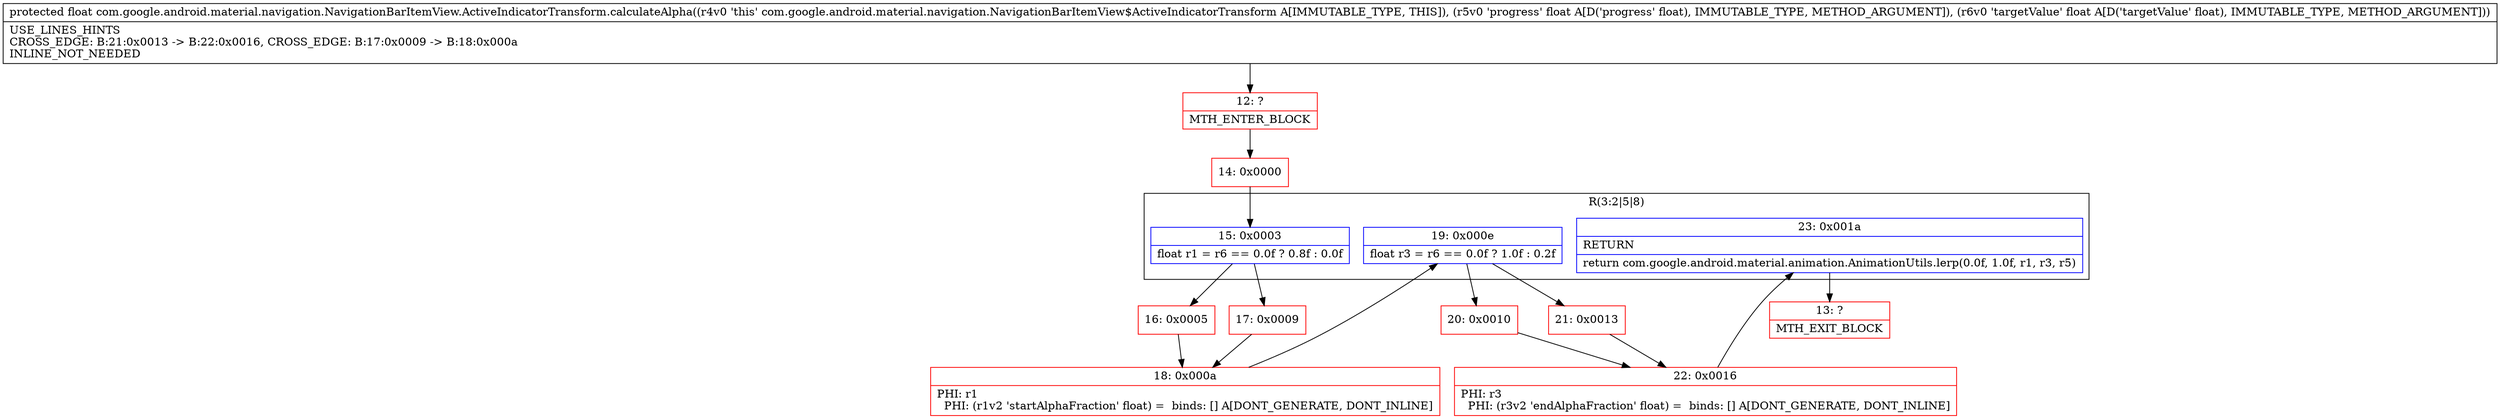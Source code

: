 digraph "CFG forcom.google.android.material.navigation.NavigationBarItemView.ActiveIndicatorTransform.calculateAlpha(FF)F" {
subgraph cluster_Region_749672999 {
label = "R(3:2|5|8)";
node [shape=record,color=blue];
Node_15 [shape=record,label="{15\:\ 0x0003|float r1 = r6 == 0.0f ? 0.8f : 0.0f\l}"];
Node_19 [shape=record,label="{19\:\ 0x000e|float r3 = r6 == 0.0f ? 1.0f : 0.2f\l}"];
Node_23 [shape=record,label="{23\:\ 0x001a|RETURN\l|return com.google.android.material.animation.AnimationUtils.lerp(0.0f, 1.0f, r1, r3, r5)\l}"];
}
Node_12 [shape=record,color=red,label="{12\:\ ?|MTH_ENTER_BLOCK\l}"];
Node_14 [shape=record,color=red,label="{14\:\ 0x0000}"];
Node_16 [shape=record,color=red,label="{16\:\ 0x0005}"];
Node_18 [shape=record,color=red,label="{18\:\ 0x000a|PHI: r1 \l  PHI: (r1v2 'startAlphaFraction' float) =  binds: [] A[DONT_GENERATE, DONT_INLINE]\l}"];
Node_20 [shape=record,color=red,label="{20\:\ 0x0010}"];
Node_22 [shape=record,color=red,label="{22\:\ 0x0016|PHI: r3 \l  PHI: (r3v2 'endAlphaFraction' float) =  binds: [] A[DONT_GENERATE, DONT_INLINE]\l}"];
Node_13 [shape=record,color=red,label="{13\:\ ?|MTH_EXIT_BLOCK\l}"];
Node_21 [shape=record,color=red,label="{21\:\ 0x0013}"];
Node_17 [shape=record,color=red,label="{17\:\ 0x0009}"];
MethodNode[shape=record,label="{protected float com.google.android.material.navigation.NavigationBarItemView.ActiveIndicatorTransform.calculateAlpha((r4v0 'this' com.google.android.material.navigation.NavigationBarItemView$ActiveIndicatorTransform A[IMMUTABLE_TYPE, THIS]), (r5v0 'progress' float A[D('progress' float), IMMUTABLE_TYPE, METHOD_ARGUMENT]), (r6v0 'targetValue' float A[D('targetValue' float), IMMUTABLE_TYPE, METHOD_ARGUMENT]))  | USE_LINES_HINTS\lCROSS_EDGE: B:21:0x0013 \-\> B:22:0x0016, CROSS_EDGE: B:17:0x0009 \-\> B:18:0x000a\lINLINE_NOT_NEEDED\l}"];
MethodNode -> Node_12;Node_15 -> Node_16;
Node_15 -> Node_17;
Node_19 -> Node_20;
Node_19 -> Node_21;
Node_23 -> Node_13;
Node_12 -> Node_14;
Node_14 -> Node_15;
Node_16 -> Node_18;
Node_18 -> Node_19;
Node_20 -> Node_22;
Node_22 -> Node_23;
Node_21 -> Node_22;
Node_17 -> Node_18;
}


